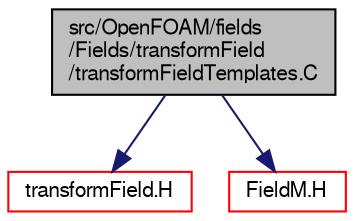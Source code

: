 digraph "src/OpenFOAM/fields/Fields/transformField/transformFieldTemplates.C"
{
  bgcolor="transparent";
  edge [fontname="FreeSans",fontsize="10",labelfontname="FreeSans",labelfontsize="10"];
  node [fontname="FreeSans",fontsize="10",shape=record];
  Node0 [label="src/OpenFOAM/fields\l/Fields/transformField\l/transformFieldTemplates.C",height=0.2,width=0.4,color="black", fillcolor="grey75", style="filled", fontcolor="black"];
  Node0 -> Node1 [color="midnightblue",fontsize="10",style="solid",fontname="FreeSans"];
  Node1 [label="transformField.H",height=0.2,width=0.4,color="red",URL="$a09734.html",tooltip="Spatial transformation functions for primitive fields. "];
  Node0 -> Node105 [color="midnightblue",fontsize="10",style="solid",fontname="FreeSans"];
  Node105 [label="FieldM.H",height=0.2,width=0.4,color="red",URL="$a09590.html",tooltip="High performance macro functions for Field<Type> algebra. These expand using either array element acc..."];
}
